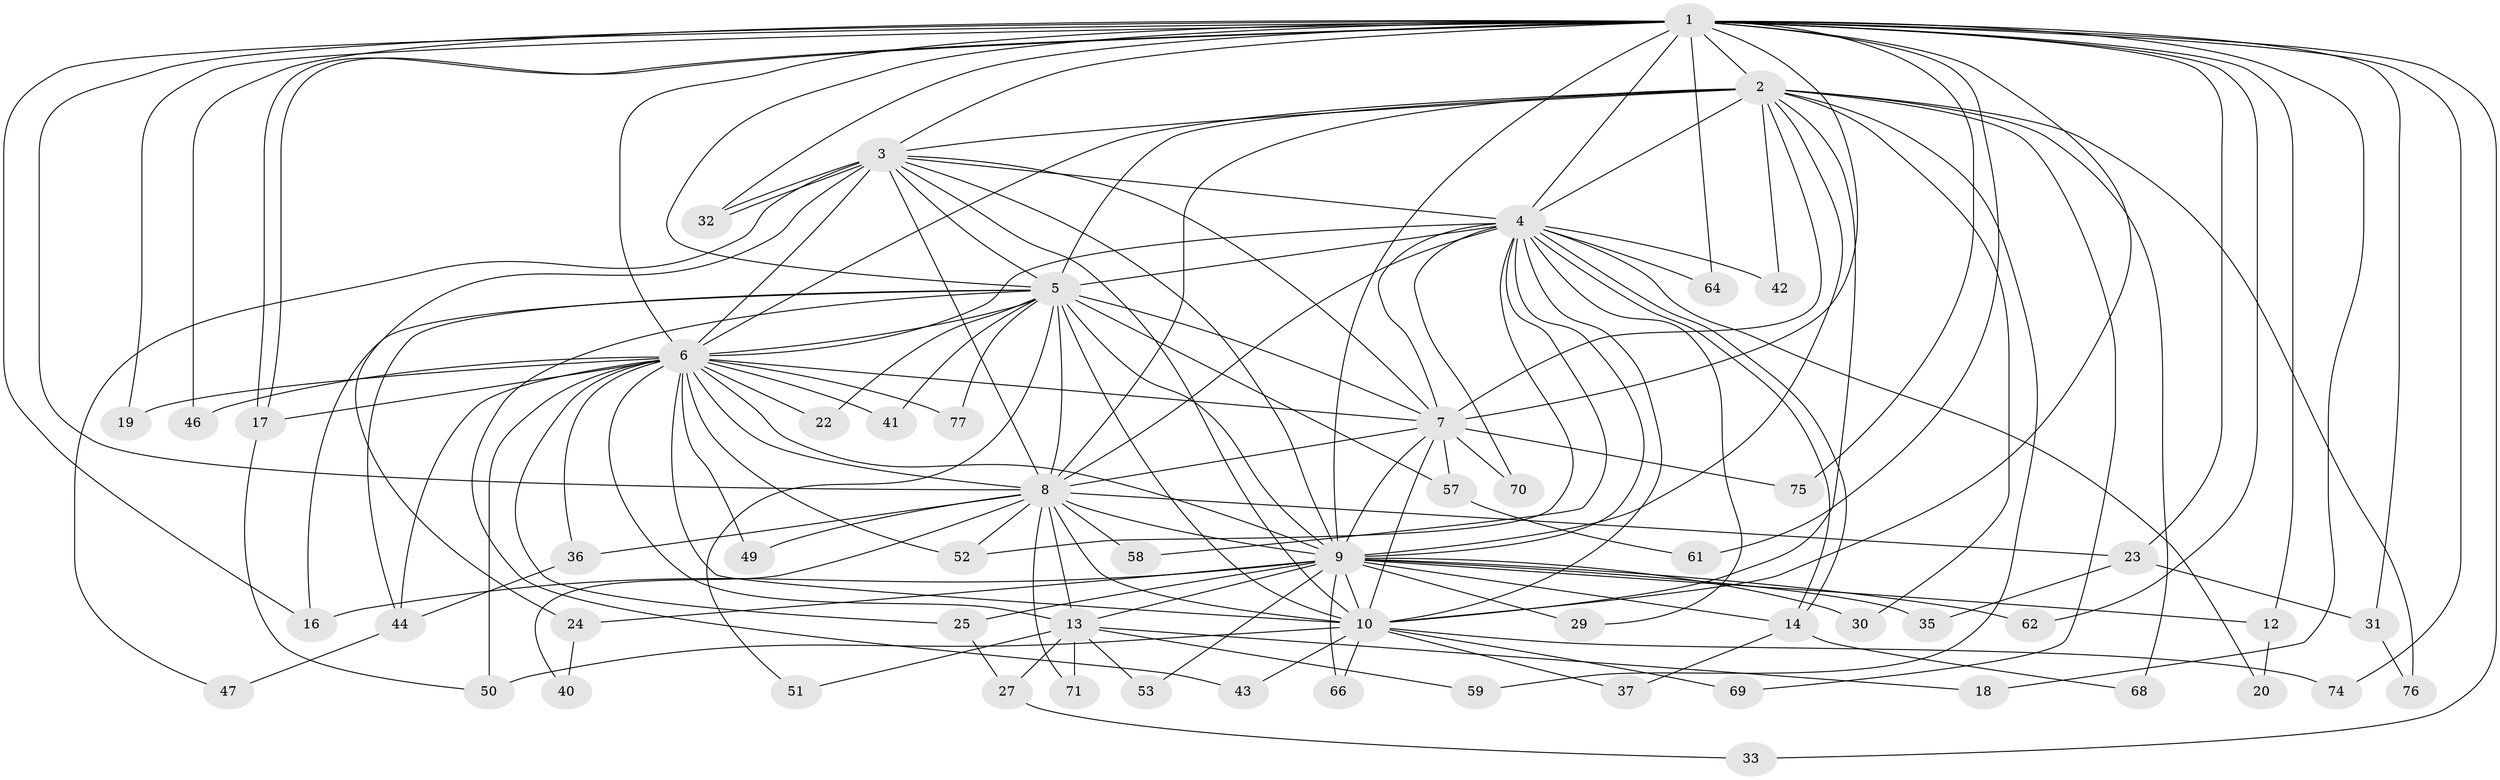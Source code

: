 // original degree distribution, {27: 0.012987012987012988, 19: 0.012987012987012988, 14: 0.025974025974025976, 17: 0.025974025974025976, 21: 0.012987012987012988, 20: 0.012987012987012988, 18: 0.012987012987012988, 16: 0.012987012987012988, 6: 0.012987012987012988, 3: 0.19480519480519481, 9: 0.012987012987012988, 4: 0.07792207792207792, 2: 0.5584415584415584, 5: 0.012987012987012988}
// Generated by graph-tools (version 1.1) at 2025/11/02/27/25 16:11:01]
// undirected, 58 vertices, 149 edges
graph export_dot {
graph [start="1"]
  node [color=gray90,style=filled];
  1 [super="+60"];
  2 [super="+63"];
  3 [super="+48"];
  4 [super="+28"];
  5 [super="+21"];
  6 [super="+34"];
  7 [super="+72"];
  8 [super="+15"];
  9 [super="+11"];
  10 [super="+45"];
  12;
  13 [super="+67"];
  14 [super="+55"];
  16 [super="+38"];
  17 [super="+39"];
  18;
  19;
  20;
  22;
  23 [super="+26"];
  24;
  25;
  27;
  29;
  30;
  31;
  32 [super="+56"];
  33;
  35;
  36;
  37;
  40;
  41;
  42;
  43;
  44 [super="+54"];
  46;
  47;
  49;
  50 [super="+65"];
  51;
  52 [super="+73"];
  53;
  57;
  58;
  59;
  61;
  62;
  64;
  66;
  68;
  69;
  70;
  71;
  74;
  75;
  76;
  77;
  1 -- 2;
  1 -- 3;
  1 -- 4 [weight=2];
  1 -- 5;
  1 -- 6;
  1 -- 7 [weight=2];
  1 -- 8;
  1 -- 9;
  1 -- 10;
  1 -- 12;
  1 -- 17 [weight=2];
  1 -- 17;
  1 -- 18;
  1 -- 19;
  1 -- 23 [weight=2];
  1 -- 31;
  1 -- 33;
  1 -- 46;
  1 -- 61;
  1 -- 64;
  1 -- 74;
  1 -- 75;
  1 -- 62;
  1 -- 32;
  1 -- 16;
  2 -- 3;
  2 -- 4;
  2 -- 5 [weight=2];
  2 -- 6;
  2 -- 7 [weight=2];
  2 -- 8 [weight=3];
  2 -- 9;
  2 -- 10;
  2 -- 30;
  2 -- 42;
  2 -- 59;
  2 -- 68;
  2 -- 69;
  2 -- 76;
  3 -- 4;
  3 -- 5;
  3 -- 6;
  3 -- 7;
  3 -- 8 [weight=2];
  3 -- 9;
  3 -- 10;
  3 -- 24;
  3 -- 32;
  3 -- 32;
  3 -- 47;
  4 -- 5;
  4 -- 6;
  4 -- 7;
  4 -- 8;
  4 -- 9 [weight=2];
  4 -- 10;
  4 -- 14;
  4 -- 14;
  4 -- 20;
  4 -- 52;
  4 -- 58;
  4 -- 70;
  4 -- 64;
  4 -- 42;
  4 -- 29;
  5 -- 6;
  5 -- 7;
  5 -- 8;
  5 -- 9;
  5 -- 10 [weight=2];
  5 -- 16;
  5 -- 22;
  5 -- 41;
  5 -- 43;
  5 -- 51;
  5 -- 57;
  5 -- 77;
  5 -- 44;
  6 -- 7;
  6 -- 8;
  6 -- 9;
  6 -- 10;
  6 -- 13;
  6 -- 19;
  6 -- 22;
  6 -- 25;
  6 -- 36;
  6 -- 44;
  6 -- 46;
  6 -- 49;
  6 -- 50;
  6 -- 77;
  6 -- 17;
  6 -- 41;
  6 -- 52;
  7 -- 8;
  7 -- 9;
  7 -- 10;
  7 -- 57;
  7 -- 70;
  7 -- 75;
  8 -- 9;
  8 -- 10;
  8 -- 23;
  8 -- 36;
  8 -- 40;
  8 -- 49;
  8 -- 52;
  8 -- 58;
  8 -- 71;
  8 -- 13;
  9 -- 10;
  9 -- 12;
  9 -- 13;
  9 -- 24;
  9 -- 29;
  9 -- 30;
  9 -- 35;
  9 -- 53;
  9 -- 62;
  9 -- 16;
  9 -- 66;
  9 -- 25;
  9 -- 14;
  10 -- 37;
  10 -- 43;
  10 -- 66;
  10 -- 69;
  10 -- 74;
  10 -- 50;
  12 -- 20;
  13 -- 18;
  13 -- 27;
  13 -- 51;
  13 -- 53;
  13 -- 59;
  13 -- 71;
  14 -- 37;
  14 -- 68;
  17 -- 50;
  23 -- 31;
  23 -- 35;
  24 -- 40;
  25 -- 27;
  27 -- 33;
  31 -- 76;
  36 -- 44;
  44 -- 47;
  57 -- 61;
}
